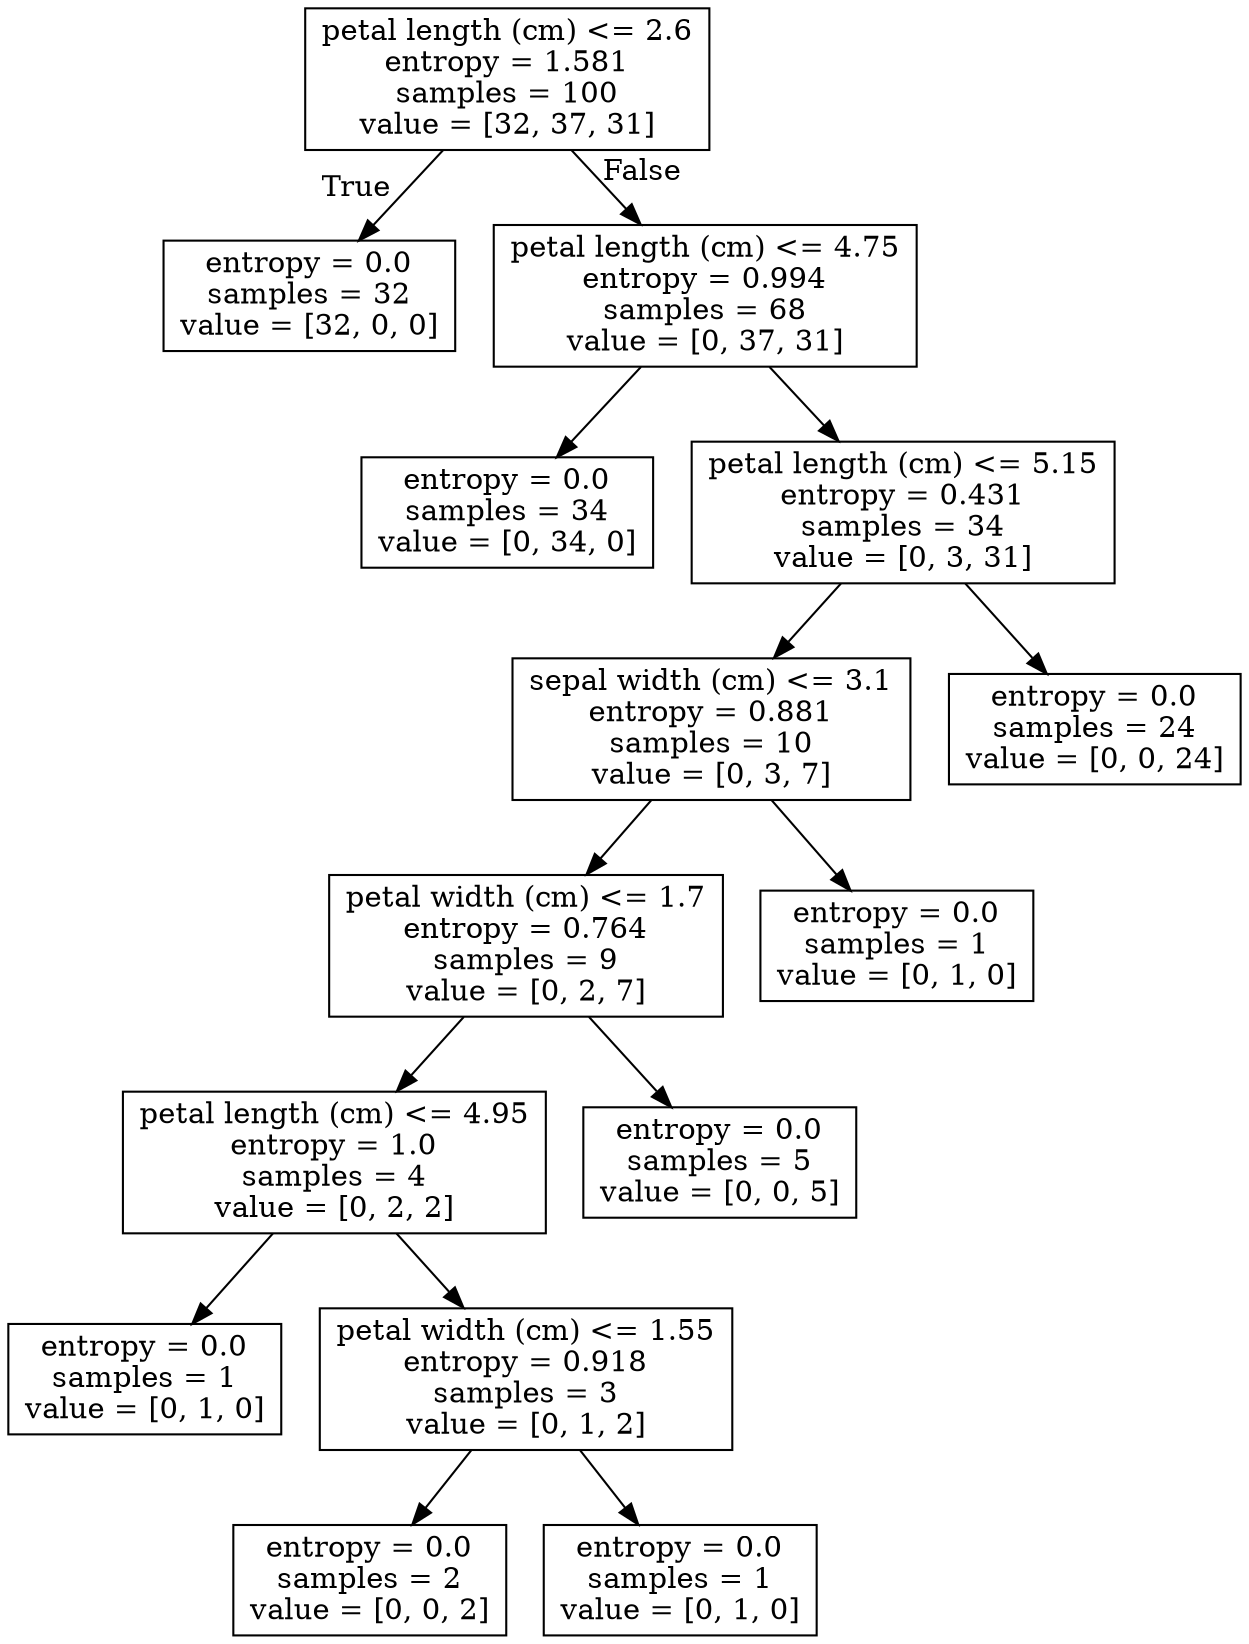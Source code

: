 digraph Tree {
node [shape=box] ;
0 [label="petal length (cm) <= 2.6\nentropy = 1.581\nsamples = 100\nvalue = [32, 37, 31]"] ;
1 [label="entropy = 0.0\nsamples = 32\nvalue = [32, 0, 0]"] ;
0 -> 1 [labeldistance=2.5, labelangle=45, headlabel="True"] ;
2 [label="petal length (cm) <= 4.75\nentropy = 0.994\nsamples = 68\nvalue = [0, 37, 31]"] ;
0 -> 2 [labeldistance=2.5, labelangle=-45, headlabel="False"] ;
3 [label="entropy = 0.0\nsamples = 34\nvalue = [0, 34, 0]"] ;
2 -> 3 ;
4 [label="petal length (cm) <= 5.15\nentropy = 0.431\nsamples = 34\nvalue = [0, 3, 31]"] ;
2 -> 4 ;
5 [label="sepal width (cm) <= 3.1\nentropy = 0.881\nsamples = 10\nvalue = [0, 3, 7]"] ;
4 -> 5 ;
6 [label="petal width (cm) <= 1.7\nentropy = 0.764\nsamples = 9\nvalue = [0, 2, 7]"] ;
5 -> 6 ;
7 [label="petal length (cm) <= 4.95\nentropy = 1.0\nsamples = 4\nvalue = [0, 2, 2]"] ;
6 -> 7 ;
8 [label="entropy = 0.0\nsamples = 1\nvalue = [0, 1, 0]"] ;
7 -> 8 ;
9 [label="petal width (cm) <= 1.55\nentropy = 0.918\nsamples = 3\nvalue = [0, 1, 2]"] ;
7 -> 9 ;
10 [label="entropy = 0.0\nsamples = 2\nvalue = [0, 0, 2]"] ;
9 -> 10 ;
11 [label="entropy = 0.0\nsamples = 1\nvalue = [0, 1, 0]"] ;
9 -> 11 ;
12 [label="entropy = 0.0\nsamples = 5\nvalue = [0, 0, 5]"] ;
6 -> 12 ;
13 [label="entropy = 0.0\nsamples = 1\nvalue = [0, 1, 0]"] ;
5 -> 13 ;
14 [label="entropy = 0.0\nsamples = 24\nvalue = [0, 0, 24]"] ;
4 -> 14 ;
}
